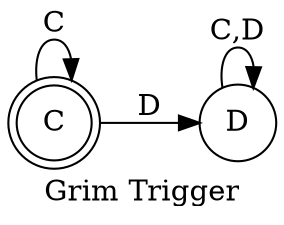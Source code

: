 digraph finite_state_machine {
        rankdir=LR; 
// direction of the graph: left -> right
// default: top -> bottom
        size="8,5"
        node [shape = doublecircle]; 0
        node [shape = circle];
0 [label="C"];
1 [label="D"];
        0 -> 1 [ label = "D" ]
        0 -> 0 [ label = "C" ]
        1 -> 1 [ label = "C,D" ]
        // title
    labelloc="b";
    label="Grim Trigger";
        
}
